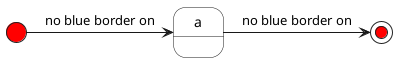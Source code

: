 {
  "sha1": "nbcp88mxt5foocwiurt7thq3khrbm1d",
  "insertion": {
    "when": "2024-06-04T17:28:38.382Z",
    "url": "https://forum.plantuml.net/18163/no-colored-border-on-state-start-end",
    "user": "plantuml@gmail.com"
  }
}
@startuml
<style>
stateDiagram {
  end, start, state {
    BackgroundColor #red
  }
}
</style>

state s <<start>>
state e <<end>>

state a as "a" #white {
}

s -> a: no blue border on
a -> e: no blue border on
@enduml

